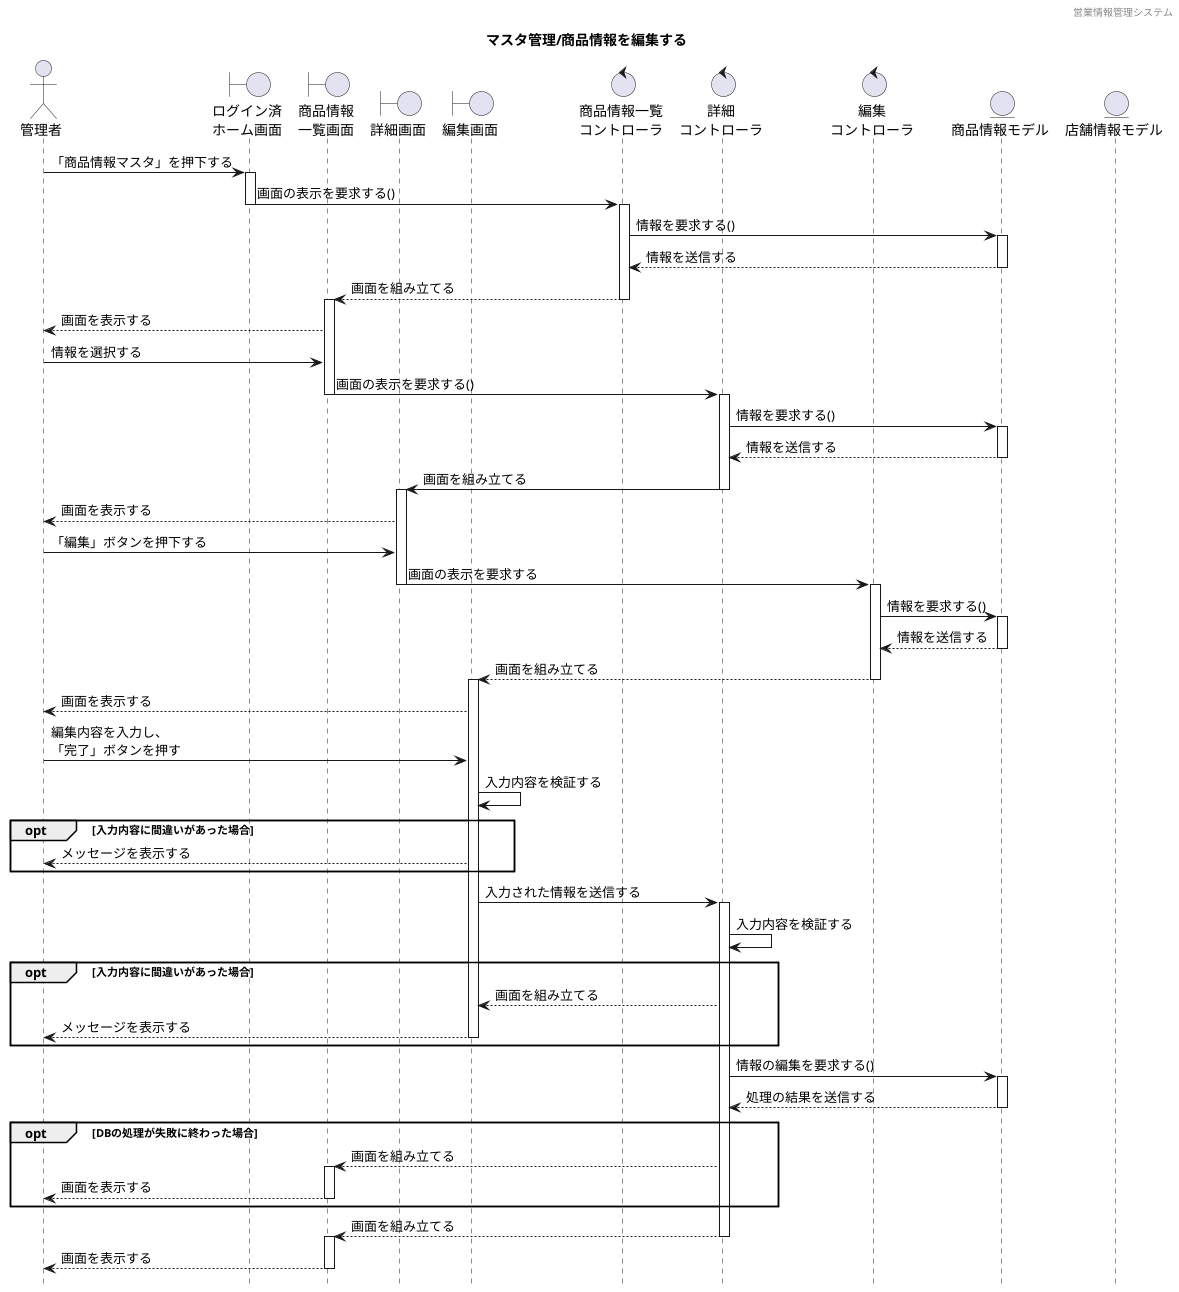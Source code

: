 @startuml ../../images/商品情報マスタ/商品情報管理_編集

hide footbox
header 営業情報管理システム
title マスタ管理/商品情報を編集する

' actor "" as a
actor "管理者" as a1

' boundary "" as b
boundary "ログイン済\nホーム画面" as b1
boundary "商品情報\n一覧画面" as b2
boundary "詳細画面" as b3
boundary "編集画面" as b4

' control "" as c
control "商品情報一覧\nコントローラ" as c1
control "詳細\nコントローラ" as c2
control "編集\nコントローラ" as c3

' entity "" as e
entity "商品情報モデル" as e1
entity "店舗情報モデル" as e2

a1 -> b1 : 「商品情報マスタ」を押下する
activate b1
b1 -> c1 : 画面の表示を要求する()
deactivate b1
activate c1
c1 -> e1 : 情報を要求する()
activate e1
e1 --> c1 : 情報を送信する
deactivate e1
c1 --> b2 : 画面を組み立てる
deactivate c1
activate b2
b2 --> a1 : 画面を表示する
a1 -> b2 : 情報を選択する
b2 -> c2 : 画面の表示を要求する()
deactivate b2
activate c2
c2 -> e1 : 情報を要求する()
activate e1
e1 --> c2 : 情報を送信する
deactivate e1
c2 -> b3 : 画面を組み立てる
deactivate c2 
activate b3
b3 --> a1 : 画面を表示する
a1 -> b3 : 「編集」ボタンを押下する
b3 -> c3 : 画面の表示を要求する
deactivate b3
activate c3
c3 -> e1 : 情報を要求する()
activate e1
e1 --> c3 : 情報を送信する
deactivate e1
c3 --> b4 : 画面を組み立てる
deactivate c3
activate b4
b4 --> a1 : 画面を表示する
a1 -> b4 : 編集内容を入力し、\n「完了」ボタンを押す
b4 -> b4 : 入力内容を検証する
opt 入力内容に間違いがあった場合
b4 --> a1 : メッセージを表示する
end
b4 -> c2 : 入力された情報を送信する
activate c2
c2 -> c2 : 入力内容を検証する
opt 入力内容に間違いがあった場合
c2 --> b4: 画面を組み立てる
b4 --> a1 : メッセージを表示する 
deactivate b4
end
c2 -> e1 : 情報の編集を要求する()
activate e1
e1 --> c2 : 処理の結果を送信する
deactivate e1
opt DBの処理が失敗に終わった場合
c2 --> b2 : 画面を組み立てる

activate b2
b2 --> a1 : 画面を表示する
deactivate b2
end
c2 --> b2 : 画面を組み立てる
deactivate c2
activate b2
b2 --> a1 : 画面を表示する
deactivate b2

@enduml